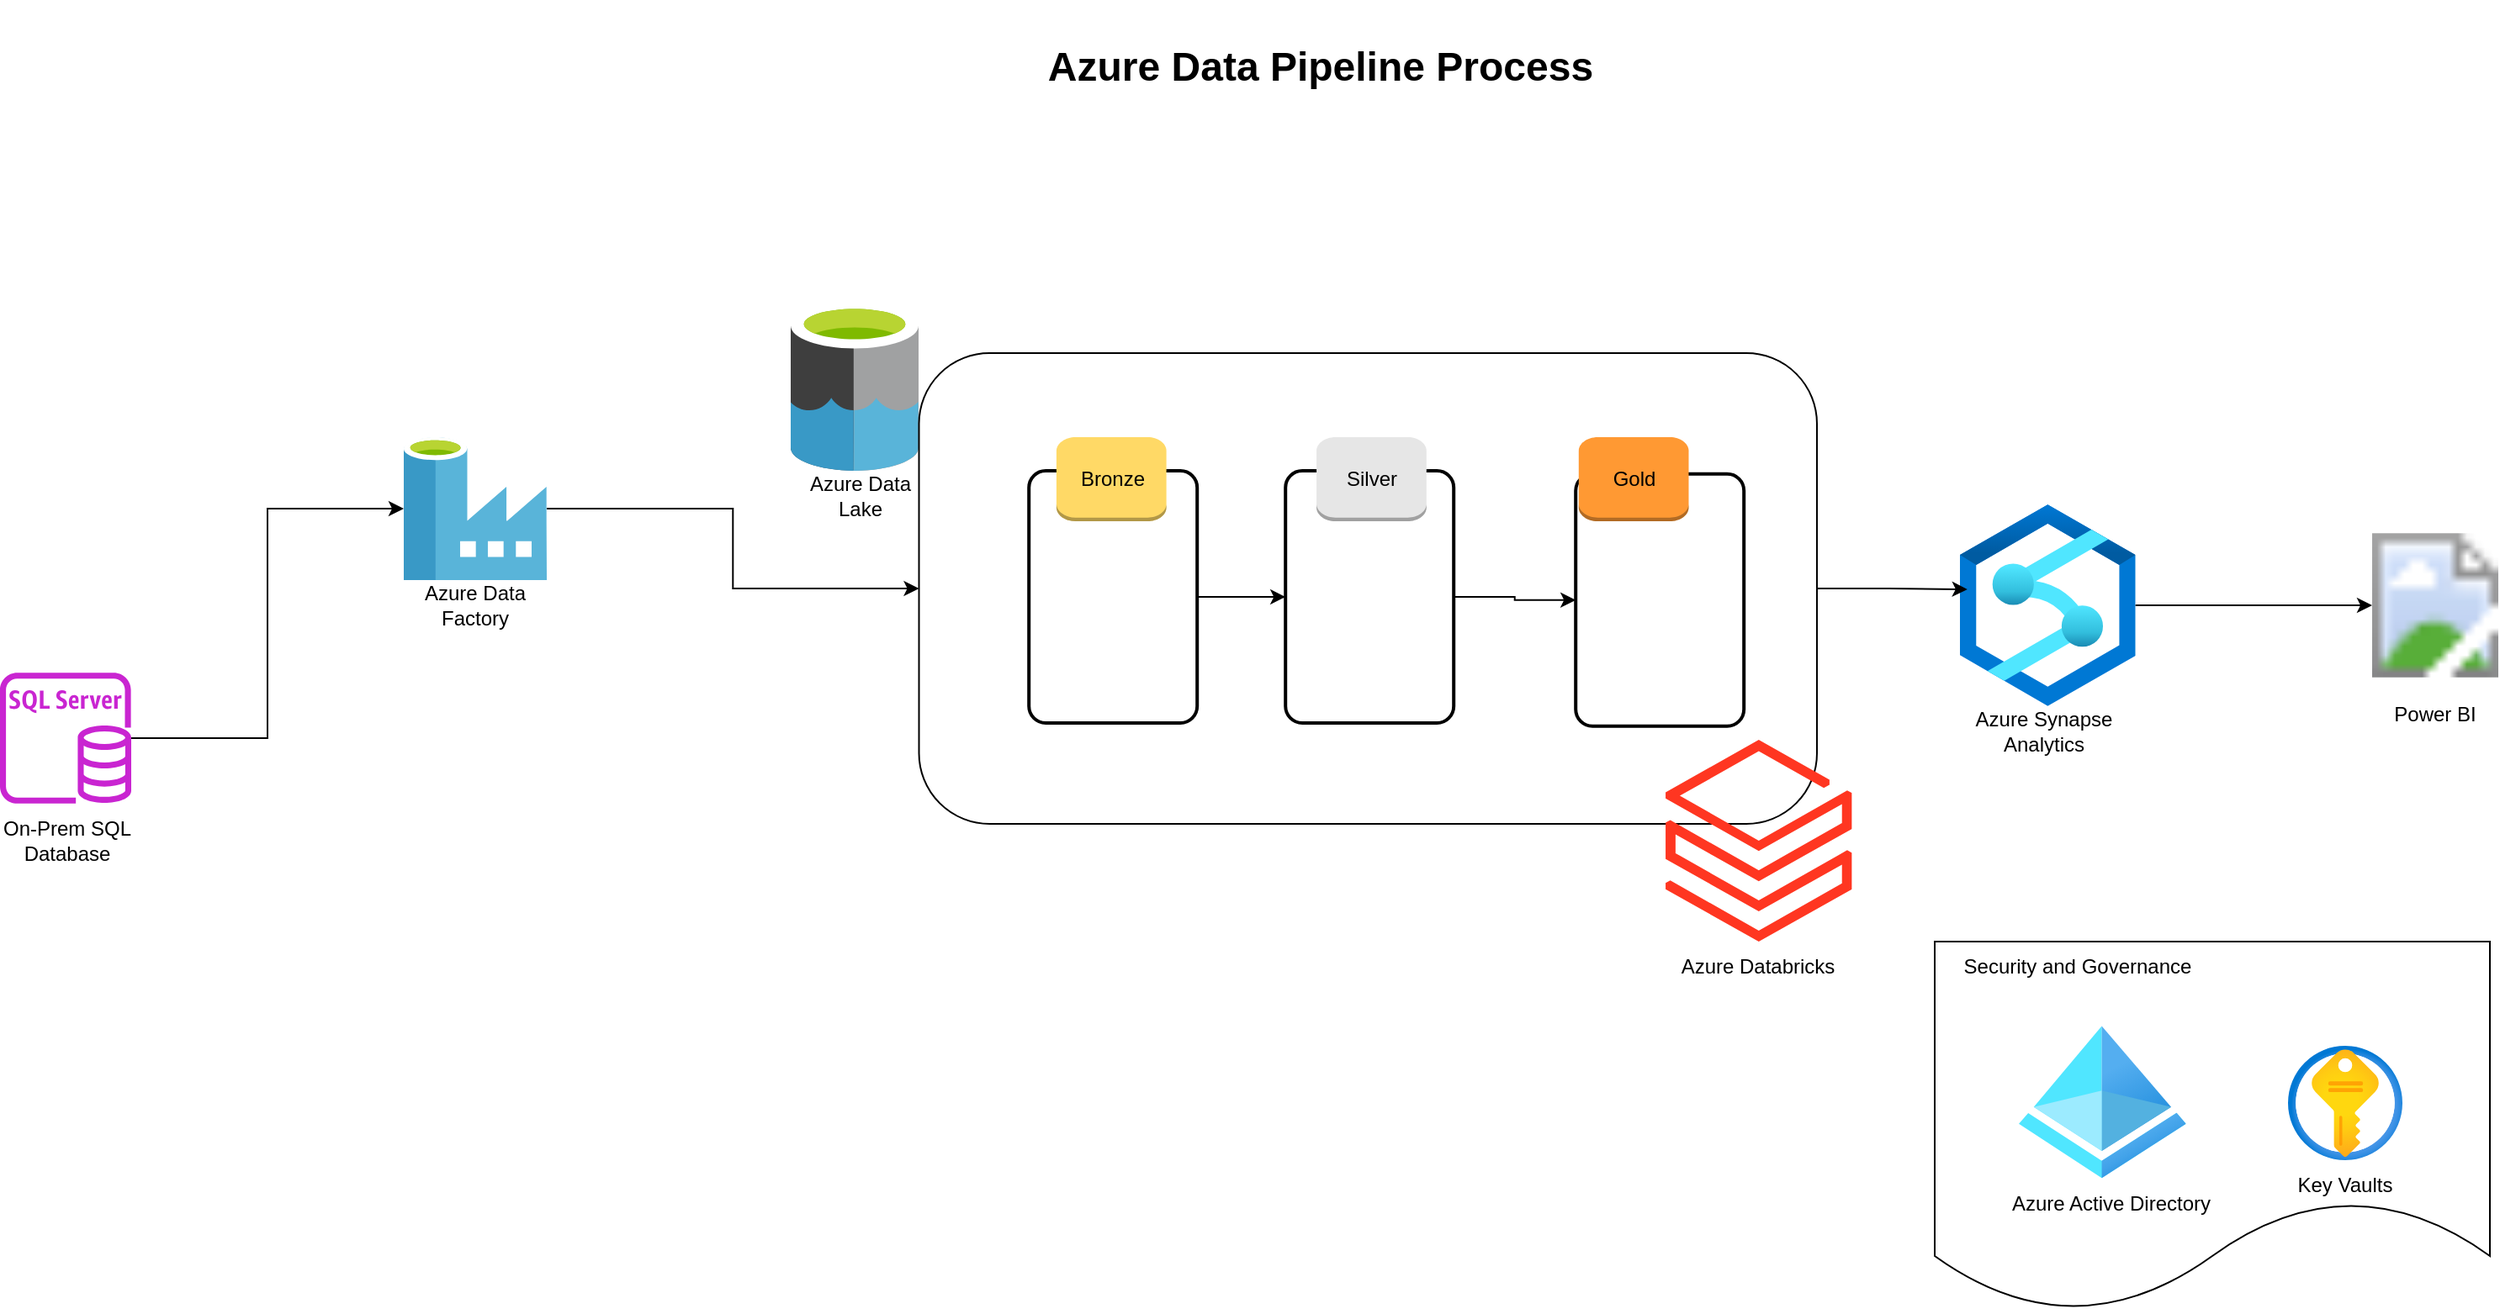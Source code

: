 <mxfile version="26.0.16">
  <diagram name="Page-1" id="TrjUAWULlSiTVWDRQXzh">
    <mxGraphModel dx="1195" dy="1797" grid="1" gridSize="10" guides="1" tooltips="1" connect="1" arrows="1" fold="1" page="1" pageScale="1" pageWidth="850" pageHeight="1100" math="0" shadow="0">
      <root>
        <mxCell id="0" />
        <mxCell id="1" parent="0" />
        <mxCell id="TpsqY2S3x7ySg0jlKeKV-24" value="" style="group" vertex="1" connectable="0" parent="1">
          <mxGeometry x="110" y="220" width="80" height="120" as="geometry" />
        </mxCell>
        <mxCell id="TpsqY2S3x7ySg0jlKeKV-1" value="" style="sketch=0;outlineConnect=0;fontColor=#232F3E;gradientColor=none;fillColor=#C925D1;strokeColor=none;dashed=0;verticalLabelPosition=bottom;verticalAlign=top;align=center;html=1;fontSize=12;fontStyle=0;aspect=fixed;pointerEvents=1;shape=mxgraph.aws4.rds_sql_server_instance;" vertex="1" parent="TpsqY2S3x7ySg0jlKeKV-24">
          <mxGeometry width="78" height="78" as="geometry" />
        </mxCell>
        <mxCell id="TpsqY2S3x7ySg0jlKeKV-23" value="On-Prem SQL Database" style="text;html=1;align=center;verticalAlign=middle;whiteSpace=wrap;rounded=0;" vertex="1" parent="TpsqY2S3x7ySg0jlKeKV-24">
          <mxGeometry y="80" width="80" height="40" as="geometry" />
        </mxCell>
        <mxCell id="TpsqY2S3x7ySg0jlKeKV-26" value="" style="group" vertex="1" connectable="0" parent="1">
          <mxGeometry x="350" y="80" width="85" height="115" as="geometry" />
        </mxCell>
        <mxCell id="TpsqY2S3x7ySg0jlKeKV-2" value="" style="image;sketch=0;aspect=fixed;html=1;points=[];align=center;fontSize=12;image=img/lib/mscae/Data_Factory.svg;" vertex="1" parent="TpsqY2S3x7ySg0jlKeKV-26">
          <mxGeometry width="85" height="85" as="geometry" />
        </mxCell>
        <mxCell id="TpsqY2S3x7ySg0jlKeKV-25" value="Azure Data Factory" style="text;html=1;align=center;verticalAlign=middle;whiteSpace=wrap;rounded=0;" vertex="1" parent="TpsqY2S3x7ySg0jlKeKV-26">
          <mxGeometry y="85" width="85" height="30" as="geometry" />
        </mxCell>
        <mxCell id="TpsqY2S3x7ySg0jlKeKV-35" value="" style="group" vertex="1" connectable="0" parent="1">
          <mxGeometry x="1275" y="120" width="104.35" height="150" as="geometry" />
        </mxCell>
        <mxCell id="TpsqY2S3x7ySg0jlKeKV-18" value="" style="image;aspect=fixed;html=1;points=[];align=center;fontSize=12;image=img/lib/azure2/databases/Azure_Synapse_Analytics.svg;" vertex="1" parent="TpsqY2S3x7ySg0jlKeKV-35">
          <mxGeometry width="104.35" height="120" as="geometry" />
        </mxCell>
        <mxCell id="TpsqY2S3x7ySg0jlKeKV-33" value="Azure Synapse Analytics" style="text;html=1;align=center;verticalAlign=middle;whiteSpace=wrap;rounded=0;" vertex="1" parent="TpsqY2S3x7ySg0jlKeKV-35">
          <mxGeometry x="5" y="120" width="90" height="30" as="geometry" />
        </mxCell>
        <mxCell id="TpsqY2S3x7ySg0jlKeKV-37" value="" style="group" vertex="1" connectable="0" parent="1">
          <mxGeometry x="1520" y="130" width="75" height="130" as="geometry" />
        </mxCell>
        <mxCell id="TpsqY2S3x7ySg0jlKeKV-20" value="" style="image;aspect=fixed;html=1;points=[];align=center;fontSize=12;image=img/lib/azure2/power_platform/PowerBI.svg;" vertex="1" parent="TpsqY2S3x7ySg0jlKeKV-37">
          <mxGeometry width="75" height="100" as="geometry" />
        </mxCell>
        <mxCell id="TpsqY2S3x7ySg0jlKeKV-34" value="Power BI" style="text;html=1;align=center;verticalAlign=middle;whiteSpace=wrap;rounded=0;" vertex="1" parent="TpsqY2S3x7ySg0jlKeKV-37">
          <mxGeometry y="100" width="75" height="30" as="geometry" />
        </mxCell>
        <mxCell id="TpsqY2S3x7ySg0jlKeKV-47" value="" style="group" vertex="1" connectable="0" parent="1">
          <mxGeometry x="1260" y="380" width="330" height="220" as="geometry" />
        </mxCell>
        <mxCell id="TpsqY2S3x7ySg0jlKeKV-46" value="" style="group" vertex="1" connectable="0" parent="TpsqY2S3x7ySg0jlKeKV-47">
          <mxGeometry width="330" height="220" as="geometry" />
        </mxCell>
        <mxCell id="TpsqY2S3x7ySg0jlKeKV-44" value="" style="shape=document;whiteSpace=wrap;html=1;boundedLbl=1;fillColor=none;" vertex="1" parent="TpsqY2S3x7ySg0jlKeKV-46">
          <mxGeometry width="330" height="220" as="geometry" />
        </mxCell>
        <mxCell id="TpsqY2S3x7ySg0jlKeKV-45" value="Security and Governance" style="text;html=1;align=center;verticalAlign=middle;whiteSpace=wrap;rounded=0;" vertex="1" parent="TpsqY2S3x7ySg0jlKeKV-46">
          <mxGeometry x="10" width="150" height="30" as="geometry" />
        </mxCell>
        <mxCell id="TpsqY2S3x7ySg0jlKeKV-41" value="" style="group" vertex="1" connectable="0" parent="TpsqY2S3x7ySg0jlKeKV-47">
          <mxGeometry x="40" y="50" width="130" height="120.83" as="geometry" />
        </mxCell>
        <mxCell id="TpsqY2S3x7ySg0jlKeKV-21" value="" style="image;aspect=fixed;html=1;points=[];align=center;fontSize=12;image=img/lib/azure2/identity/Azure_Active_Directory.svg;" vertex="1" parent="TpsqY2S3x7ySg0jlKeKV-41">
          <mxGeometry x="10" width="99.35" height="90.83" as="geometry" />
        </mxCell>
        <mxCell id="TpsqY2S3x7ySg0jlKeKV-38" value="Azure Active Directory" style="text;html=1;align=center;verticalAlign=middle;whiteSpace=wrap;rounded=0;" vertex="1" parent="TpsqY2S3x7ySg0jlKeKV-41">
          <mxGeometry y="90.83" width="130" height="30" as="geometry" />
        </mxCell>
        <mxCell id="TpsqY2S3x7ySg0jlKeKV-43" value="" style="group" vertex="1" connectable="0" parent="TpsqY2S3x7ySg0jlKeKV-47">
          <mxGeometry x="210" y="62" width="68" height="98" as="geometry" />
        </mxCell>
        <mxCell id="TpsqY2S3x7ySg0jlKeKV-22" value="" style="image;aspect=fixed;html=1;points=[];align=center;fontSize=12;image=img/lib/azure2/security/Key_Vaults.svg;" vertex="1" parent="TpsqY2S3x7ySg0jlKeKV-43">
          <mxGeometry width="68" height="68" as="geometry" />
        </mxCell>
        <mxCell id="TpsqY2S3x7ySg0jlKeKV-42" value="Key Vaults" style="text;html=1;align=center;verticalAlign=middle;whiteSpace=wrap;rounded=0;" vertex="1" parent="TpsqY2S3x7ySg0jlKeKV-43">
          <mxGeometry x="4" y="68" width="60" height="30" as="geometry" />
        </mxCell>
        <mxCell id="TpsqY2S3x7ySg0jlKeKV-48" value="" style="group" vertex="1" connectable="0" parent="1">
          <mxGeometry x="580" width="630.82" height="410" as="geometry" />
        </mxCell>
        <mxCell id="TpsqY2S3x7ySg0jlKeKV-30" value="" style="group" vertex="1" connectable="0" parent="TpsqY2S3x7ySg0jlKeKV-48">
          <mxGeometry width="610" height="310" as="geometry" />
        </mxCell>
        <mxCell id="TpsqY2S3x7ySg0jlKeKV-28" value="" style="group" vertex="1" connectable="0" parent="TpsqY2S3x7ySg0jlKeKV-30">
          <mxGeometry width="82.786" height="130" as="geometry" />
        </mxCell>
        <mxCell id="TpsqY2S3x7ySg0jlKeKV-3" value="" style="image;sketch=0;aspect=fixed;html=1;points=[];align=center;fontSize=12;image=img/lib/mscae/Data_Lake.svg;" vertex="1" parent="TpsqY2S3x7ySg0jlKeKV-28">
          <mxGeometry width="76" height="100" as="geometry" />
        </mxCell>
        <mxCell id="TpsqY2S3x7ySg0jlKeKV-27" value="Azure Data Lake" style="text;html=1;align=center;verticalAlign=middle;whiteSpace=wrap;rounded=0;" vertex="1" parent="TpsqY2S3x7ySg0jlKeKV-28">
          <mxGeometry x="8.714" y="100" width="65.357" height="30" as="geometry" />
        </mxCell>
        <mxCell id="TpsqY2S3x7ySg0jlKeKV-29" value="" style="group" vertex="1" connectable="0" parent="TpsqY2S3x7ySg0jlKeKV-30">
          <mxGeometry x="141.607" y="80" width="468.393" height="230" as="geometry" />
        </mxCell>
        <mxCell id="TpsqY2S3x7ySg0jlKeKV-12" value="" style="group" vertex="1" connectable="0" parent="TpsqY2S3x7ySg0jlKeKV-29">
          <mxGeometry width="468.393" height="230" as="geometry" />
        </mxCell>
        <mxCell id="TpsqY2S3x7ySg0jlKeKV-16" value="" style="rounded=1;whiteSpace=wrap;html=1;fillColor=none;" vertex="1" parent="TpsqY2S3x7ySg0jlKeKV-12">
          <mxGeometry x="-65.357" y="-50" width="533.75" height="280" as="geometry" />
        </mxCell>
        <mxCell id="TpsqY2S3x7ySg0jlKeKV-4" value="" style="rounded=1;arcSize=10;dashed=0;fillColor=none;gradientColor=none;strokeWidth=2;" vertex="1" parent="TpsqY2S3x7ySg0jlKeKV-12">
          <mxGeometry y="20" width="100" height="150" as="geometry" />
        </mxCell>
        <mxCell id="TpsqY2S3x7ySg0jlKeKV-5" value="Bronze" style="dashed=0;html=1;shape=mxgraph.aws3.instance;fillColor=#FFD966;gradientColor=none;dashed=0;" vertex="1" parent="TpsqY2S3x7ySg0jlKeKV-12">
          <mxGeometry x="16.339" width="65.357" height="50" as="geometry" />
        </mxCell>
        <mxCell id="TpsqY2S3x7ySg0jlKeKV-13" value="" style="group" vertex="1" connectable="0" parent="TpsqY2S3x7ySg0jlKeKV-29">
          <mxGeometry x="152.5" width="119.821" height="170" as="geometry" />
        </mxCell>
        <mxCell id="TpsqY2S3x7ySg0jlKeKV-7" value="" style="rounded=1;arcSize=10;dashed=0;fillColor=none;gradientColor=none;strokeWidth=2;" vertex="1" parent="TpsqY2S3x7ySg0jlKeKV-13">
          <mxGeometry y="20" width="100" height="150" as="geometry" />
        </mxCell>
        <mxCell id="TpsqY2S3x7ySg0jlKeKV-8" value="Silver" style="dashed=0;html=1;shape=mxgraph.aws3.instance;fillColor=#E6E6E6;gradientColor=none;dashed=0;" vertex="1" parent="TpsqY2S3x7ySg0jlKeKV-13">
          <mxGeometry x="18.434" width="65.357" height="50" as="geometry" />
        </mxCell>
        <mxCell id="TpsqY2S3x7ySg0jlKeKV-15" value="" style="group" vertex="1" connectable="0" parent="TpsqY2S3x7ySg0jlKeKV-29">
          <mxGeometry x="305" width="119.821" height="171.88" as="geometry" />
        </mxCell>
        <mxCell id="TpsqY2S3x7ySg0jlKeKV-10" value="" style="rounded=1;arcSize=10;dashed=0;fillColor=none;gradientColor=none;strokeWidth=2;" vertex="1" parent="TpsqY2S3x7ySg0jlKeKV-15">
          <mxGeometry x="20" y="21.88" width="100" height="150" as="geometry" />
        </mxCell>
        <mxCell id="TpsqY2S3x7ySg0jlKeKV-11" value="Gold" style="dashed=0;html=1;shape=mxgraph.aws3.instance;fillColor=#FF9933;gradientColor=none;dashed=0;" vertex="1" parent="TpsqY2S3x7ySg0jlKeKV-15">
          <mxGeometry x="21.786" width="65.357" height="50" as="geometry" />
        </mxCell>
        <mxCell id="TpsqY2S3x7ySg0jlKeKV-52" value="" style="edgeStyle=orthogonalEdgeStyle;rounded=0;orthogonalLoop=1;jettySize=auto;html=1;" edge="1" parent="TpsqY2S3x7ySg0jlKeKV-29" source="TpsqY2S3x7ySg0jlKeKV-4" target="TpsqY2S3x7ySg0jlKeKV-7">
          <mxGeometry relative="1" as="geometry" />
        </mxCell>
        <mxCell id="TpsqY2S3x7ySg0jlKeKV-54" value="" style="edgeStyle=orthogonalEdgeStyle;rounded=0;orthogonalLoop=1;jettySize=auto;html=1;" edge="1" parent="TpsqY2S3x7ySg0jlKeKV-29" source="TpsqY2S3x7ySg0jlKeKV-7" target="TpsqY2S3x7ySg0jlKeKV-10">
          <mxGeometry relative="1" as="geometry" />
        </mxCell>
        <mxCell id="TpsqY2S3x7ySg0jlKeKV-32" value="" style="group" vertex="1" connectable="0" parent="TpsqY2S3x7ySg0jlKeKV-48">
          <mxGeometry x="520" y="260" width="110.82" height="150" as="geometry" />
        </mxCell>
        <mxCell id="TpsqY2S3x7ySg0jlKeKV-17" value="" style="image;aspect=fixed;html=1;points=[];align=center;fontSize=12;image=img/lib/azure2/analytics/Azure_Databricks.svg;" vertex="1" parent="TpsqY2S3x7ySg0jlKeKV-32">
          <mxGeometry width="110.82" height="120" as="geometry" />
        </mxCell>
        <mxCell id="TpsqY2S3x7ySg0jlKeKV-31" value="Azure Databricks" style="text;html=1;align=center;verticalAlign=middle;whiteSpace=wrap;rounded=0;" vertex="1" parent="TpsqY2S3x7ySg0jlKeKV-32">
          <mxGeometry y="120" width="110" height="30" as="geometry" />
        </mxCell>
        <mxCell id="TpsqY2S3x7ySg0jlKeKV-50" style="edgeStyle=orthogonalEdgeStyle;rounded=0;orthogonalLoop=1;jettySize=auto;html=1;entryX=0;entryY=0.5;entryDx=0;entryDy=0;entryPerimeter=0;" edge="1" parent="1" source="TpsqY2S3x7ySg0jlKeKV-1" target="TpsqY2S3x7ySg0jlKeKV-2">
          <mxGeometry relative="1" as="geometry" />
        </mxCell>
        <mxCell id="TpsqY2S3x7ySg0jlKeKV-51" style="edgeStyle=orthogonalEdgeStyle;rounded=0;orthogonalLoop=1;jettySize=auto;html=1;" edge="1" parent="1" source="TpsqY2S3x7ySg0jlKeKV-2" target="TpsqY2S3x7ySg0jlKeKV-16">
          <mxGeometry relative="1" as="geometry" />
        </mxCell>
        <mxCell id="TpsqY2S3x7ySg0jlKeKV-57" style="edgeStyle=orthogonalEdgeStyle;rounded=0;orthogonalLoop=1;jettySize=auto;html=1;entryX=0.042;entryY=0.421;entryDx=0;entryDy=0;entryPerimeter=0;" edge="1" parent="1" source="TpsqY2S3x7ySg0jlKeKV-16" target="TpsqY2S3x7ySg0jlKeKV-18">
          <mxGeometry relative="1" as="geometry" />
        </mxCell>
        <mxCell id="TpsqY2S3x7ySg0jlKeKV-58" style="edgeStyle=orthogonalEdgeStyle;rounded=0;orthogonalLoop=1;jettySize=auto;html=1;entryX=0;entryY=0.5;entryDx=0;entryDy=0;entryPerimeter=0;" edge="1" parent="1" source="TpsqY2S3x7ySg0jlKeKV-18" target="TpsqY2S3x7ySg0jlKeKV-20">
          <mxGeometry relative="1" as="geometry" />
        </mxCell>
        <mxCell id="TpsqY2S3x7ySg0jlKeKV-59" value="&lt;b&gt;&lt;font style=&quot;font-size: 24px;&quot;&gt;Azure Data Pipeline Process&lt;/font&gt;&lt;/b&gt;" style="text;html=1;align=center;verticalAlign=middle;whiteSpace=wrap;rounded=0;" vertex="1" parent="1">
          <mxGeometry x="680.41" y="-180" width="430" height="80" as="geometry" />
        </mxCell>
      </root>
    </mxGraphModel>
  </diagram>
</mxfile>
